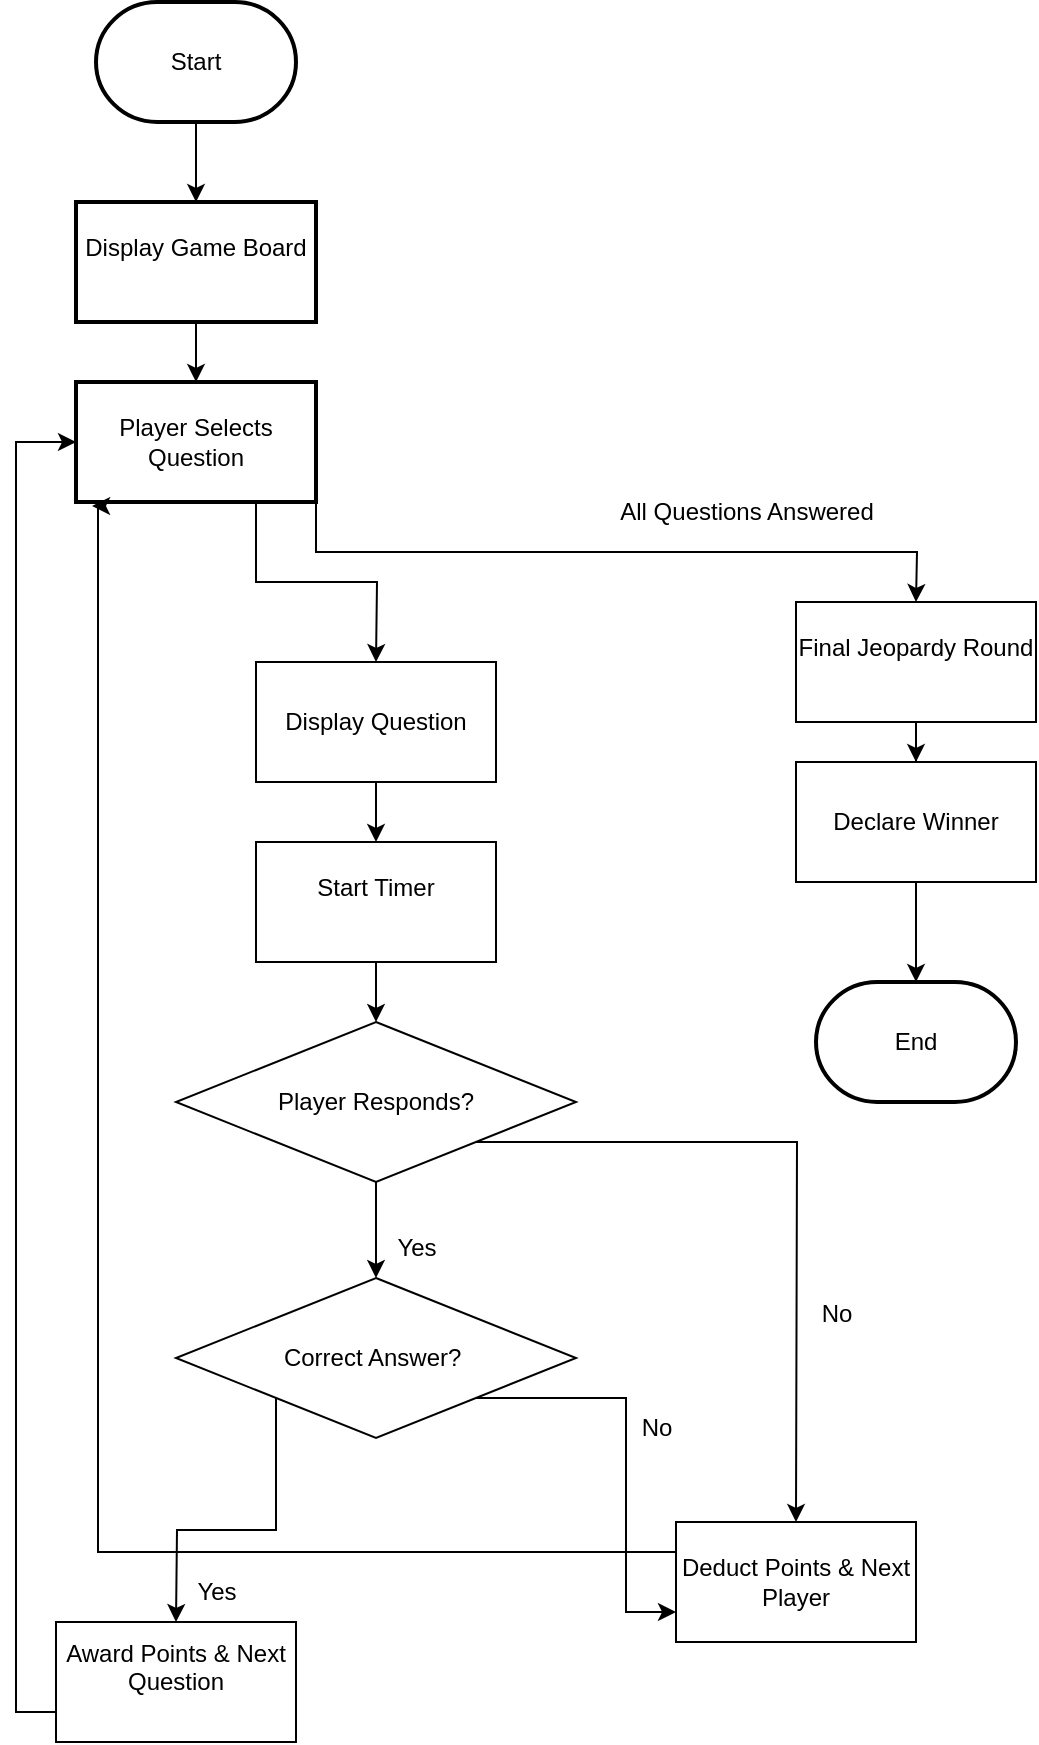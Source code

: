 <mxfile version="26.0.14">
  <diagram name="Page-1" id="1MQCGIJU42_OH0_T5zlv">
    <mxGraphModel dx="1392" dy="753" grid="1" gridSize="10" guides="1" tooltips="1" connect="1" arrows="1" fold="1" page="1" pageScale="1" pageWidth="850" pageHeight="1100" math="0" shadow="0">
      <root>
        <mxCell id="0" />
        <mxCell id="1" parent="0" />
        <mxCell id="LkCEtXvjk2iBFqUjWulM-14" value="" style="edgeStyle=orthogonalEdgeStyle;rounded=0;orthogonalLoop=1;jettySize=auto;html=1;" parent="1" source="LkCEtXvjk2iBFqUjWulM-1" target="LkCEtXvjk2iBFqUjWulM-13" edge="1">
          <mxGeometry relative="1" as="geometry" />
        </mxCell>
        <mxCell id="LkCEtXvjk2iBFqUjWulM-1" value="Start" style="strokeWidth=2;html=1;shape=mxgraph.flowchart.terminator;whiteSpace=wrap;" parent="1" vertex="1">
          <mxGeometry x="170" y="20" width="100" height="60" as="geometry" />
        </mxCell>
        <mxCell id="LkCEtXvjk2iBFqUjWulM-16" value="" style="edgeStyle=orthogonalEdgeStyle;rounded=0;orthogonalLoop=1;jettySize=auto;html=1;" parent="1" source="LkCEtXvjk2iBFqUjWulM-13" target="LkCEtXvjk2iBFqUjWulM-15" edge="1">
          <mxGeometry relative="1" as="geometry" />
        </mxCell>
        <mxCell id="LkCEtXvjk2iBFqUjWulM-13" value="Display Game Board&lt;div&gt;&lt;br&gt;&lt;/div&gt;" style="whiteSpace=wrap;html=1;strokeWidth=2;" parent="1" vertex="1">
          <mxGeometry x="160" y="120" width="120" height="60" as="geometry" />
        </mxCell>
        <mxCell id="LkCEtXvjk2iBFqUjWulM-17" style="edgeStyle=orthogonalEdgeStyle;rounded=0;orthogonalLoop=1;jettySize=auto;html=1;exitX=1;exitY=1;exitDx=0;exitDy=0;" parent="1" source="LkCEtXvjk2iBFqUjWulM-15" edge="1">
          <mxGeometry relative="1" as="geometry">
            <mxPoint x="580" y="320" as="targetPoint" />
          </mxGeometry>
        </mxCell>
        <mxCell id="LkCEtXvjk2iBFqUjWulM-20" style="edgeStyle=orthogonalEdgeStyle;rounded=0;orthogonalLoop=1;jettySize=auto;html=1;exitX=0.75;exitY=1;exitDx=0;exitDy=0;" parent="1" source="LkCEtXvjk2iBFqUjWulM-15" edge="1">
          <mxGeometry relative="1" as="geometry">
            <mxPoint x="310" y="350" as="targetPoint" />
          </mxGeometry>
        </mxCell>
        <mxCell id="LkCEtXvjk2iBFqUjWulM-15" value="Player Selects Question" style="whiteSpace=wrap;html=1;strokeWidth=2;" parent="1" vertex="1">
          <mxGeometry x="160" y="210" width="120" height="60" as="geometry" />
        </mxCell>
        <mxCell id="LkCEtXvjk2iBFqUjWulM-18" value="All Questions Answered" style="text;html=1;align=center;verticalAlign=middle;resizable=0;points=[];autosize=1;strokeColor=none;fillColor=none;" parent="1" vertex="1">
          <mxGeometry x="420" y="260" width="150" height="30" as="geometry" />
        </mxCell>
        <mxCell id="LkCEtXvjk2iBFqUjWulM-50" value="" style="edgeStyle=orthogonalEdgeStyle;rounded=0;orthogonalLoop=1;jettySize=auto;html=1;" parent="1" source="LkCEtXvjk2iBFqUjWulM-19" target="LkCEtXvjk2iBFqUjWulM-49" edge="1">
          <mxGeometry relative="1" as="geometry" />
        </mxCell>
        <mxCell id="LkCEtXvjk2iBFqUjWulM-19" value="Final Jeopardy Round&lt;div&gt;&lt;br&gt;&lt;/div&gt;" style="whiteSpace=wrap;html=1;" parent="1" vertex="1">
          <mxGeometry x="520" y="320" width="120" height="60" as="geometry" />
        </mxCell>
        <mxCell id="LkCEtXvjk2iBFqUjWulM-28" value="" style="edgeStyle=orthogonalEdgeStyle;rounded=0;orthogonalLoop=1;jettySize=auto;html=1;" parent="1" source="LkCEtXvjk2iBFqUjWulM-26" target="LkCEtXvjk2iBFqUjWulM-27" edge="1">
          <mxGeometry relative="1" as="geometry" />
        </mxCell>
        <mxCell id="LkCEtXvjk2iBFqUjWulM-26" value="Display Question" style="whiteSpace=wrap;html=1;" parent="1" vertex="1">
          <mxGeometry x="250" y="350" width="120" height="60" as="geometry" />
        </mxCell>
        <mxCell id="LkCEtXvjk2iBFqUjWulM-30" value="" style="edgeStyle=orthogonalEdgeStyle;rounded=0;orthogonalLoop=1;jettySize=auto;html=1;" parent="1" source="LkCEtXvjk2iBFqUjWulM-27" target="LkCEtXvjk2iBFqUjWulM-29" edge="1">
          <mxGeometry relative="1" as="geometry" />
        </mxCell>
        <mxCell id="LkCEtXvjk2iBFqUjWulM-27" value="Start Timer&lt;div&gt;&lt;br&gt;&lt;/div&gt;" style="whiteSpace=wrap;html=1;" parent="1" vertex="1">
          <mxGeometry x="250" y="440" width="120" height="60" as="geometry" />
        </mxCell>
        <mxCell id="LkCEtXvjk2iBFqUjWulM-32" value="" style="edgeStyle=orthogonalEdgeStyle;rounded=0;orthogonalLoop=1;jettySize=auto;html=1;" parent="1" source="LkCEtXvjk2iBFqUjWulM-29" target="LkCEtXvjk2iBFqUjWulM-31" edge="1">
          <mxGeometry relative="1" as="geometry" />
        </mxCell>
        <mxCell id="LkCEtXvjk2iBFqUjWulM-36" style="edgeStyle=orthogonalEdgeStyle;rounded=0;orthogonalLoop=1;jettySize=auto;html=1;exitX=1;exitY=1;exitDx=0;exitDy=0;" parent="1" source="LkCEtXvjk2iBFqUjWulM-29" edge="1">
          <mxGeometry relative="1" as="geometry">
            <mxPoint x="520" y="780" as="targetPoint" />
          </mxGeometry>
        </mxCell>
        <mxCell id="LkCEtXvjk2iBFqUjWulM-29" value="Player Responds?" style="rhombus;whiteSpace=wrap;html=1;" parent="1" vertex="1">
          <mxGeometry x="210" y="530" width="200" height="80" as="geometry" />
        </mxCell>
        <mxCell id="LkCEtXvjk2iBFqUjWulM-39" style="edgeStyle=orthogonalEdgeStyle;rounded=0;orthogonalLoop=1;jettySize=auto;html=1;exitX=1;exitY=1;exitDx=0;exitDy=0;entryX=0;entryY=0.75;entryDx=0;entryDy=0;" parent="1" source="LkCEtXvjk2iBFqUjWulM-31" target="LkCEtXvjk2iBFqUjWulM-38" edge="1">
          <mxGeometry relative="1" as="geometry" />
        </mxCell>
        <mxCell id="LkCEtXvjk2iBFqUjWulM-41" style="edgeStyle=orthogonalEdgeStyle;rounded=0;orthogonalLoop=1;jettySize=auto;html=1;exitX=0;exitY=1;exitDx=0;exitDy=0;" parent="1" source="LkCEtXvjk2iBFqUjWulM-31" edge="1">
          <mxGeometry relative="1" as="geometry">
            <mxPoint x="210" y="830" as="targetPoint" />
          </mxGeometry>
        </mxCell>
        <mxCell id="LkCEtXvjk2iBFqUjWulM-31" value="Correct Answer?&amp;nbsp;" style="rhombus;whiteSpace=wrap;html=1;" parent="1" vertex="1">
          <mxGeometry x="210" y="658" width="200" height="80" as="geometry" />
        </mxCell>
        <mxCell id="LkCEtXvjk2iBFqUjWulM-33" value="Yes" style="text;html=1;align=center;verticalAlign=middle;resizable=0;points=[];autosize=1;strokeColor=none;fillColor=none;" parent="1" vertex="1">
          <mxGeometry x="310" y="628" width="40" height="30" as="geometry" />
        </mxCell>
        <mxCell id="LkCEtXvjk2iBFqUjWulM-35" value="No&lt;div&gt;&lt;br&gt;&lt;/div&gt;" style="text;html=1;align=center;verticalAlign=middle;resizable=0;points=[];autosize=1;strokeColor=none;fillColor=none;" parent="1" vertex="1">
          <mxGeometry x="520" y="663" width="40" height="40" as="geometry" />
        </mxCell>
        <mxCell id="LkCEtXvjk2iBFqUjWulM-48" style="edgeStyle=orthogonalEdgeStyle;rounded=0;orthogonalLoop=1;jettySize=auto;html=1;exitX=0;exitY=0.25;exitDx=0;exitDy=0;entryX=0.067;entryY=1.033;entryDx=0;entryDy=0;entryPerimeter=0;" parent="1" source="LkCEtXvjk2iBFqUjWulM-38" target="LkCEtXvjk2iBFqUjWulM-15" edge="1">
          <mxGeometry relative="1" as="geometry">
            <mxPoint x="170" y="290" as="targetPoint" />
            <Array as="points">
              <mxPoint x="171" y="795" />
              <mxPoint x="171" y="272" />
            </Array>
          </mxGeometry>
        </mxCell>
        <mxCell id="LkCEtXvjk2iBFqUjWulM-38" value="Deduct Points &amp;amp; Next Player" style="whiteSpace=wrap;html=1;" parent="1" vertex="1">
          <mxGeometry x="460" y="780" width="120" height="60" as="geometry" />
        </mxCell>
        <mxCell id="LkCEtXvjk2iBFqUjWulM-40" value="No&lt;div&gt;&lt;br&gt;&lt;/div&gt;" style="text;html=1;align=center;verticalAlign=middle;resizable=0;points=[];autosize=1;strokeColor=none;fillColor=none;" parent="1" vertex="1">
          <mxGeometry x="430" y="720" width="40" height="40" as="geometry" />
        </mxCell>
        <mxCell id="LkCEtXvjk2iBFqUjWulM-47" style="edgeStyle=orthogonalEdgeStyle;rounded=0;orthogonalLoop=1;jettySize=auto;html=1;exitX=0;exitY=0.75;exitDx=0;exitDy=0;entryX=0;entryY=0.5;entryDx=0;entryDy=0;" parent="1" source="LkCEtXvjk2iBFqUjWulM-42" target="LkCEtXvjk2iBFqUjWulM-15" edge="1">
          <mxGeometry relative="1" as="geometry" />
        </mxCell>
        <mxCell id="LkCEtXvjk2iBFqUjWulM-42" value="Award Points &amp;amp; Next Question&lt;div&gt;&lt;br&gt;&lt;/div&gt;" style="whiteSpace=wrap;html=1;" parent="1" vertex="1">
          <mxGeometry x="150" y="830" width="120" height="60" as="geometry" />
        </mxCell>
        <mxCell id="LkCEtXvjk2iBFqUjWulM-44" value="Yes" style="text;html=1;align=center;verticalAlign=middle;resizable=0;points=[];autosize=1;strokeColor=none;fillColor=none;" parent="1" vertex="1">
          <mxGeometry x="210" y="800" width="40" height="30" as="geometry" />
        </mxCell>
        <mxCell id="LkCEtXvjk2iBFqUjWulM-52" value="" style="edgeStyle=orthogonalEdgeStyle;rounded=0;orthogonalLoop=1;jettySize=auto;html=1;" parent="1" source="LkCEtXvjk2iBFqUjWulM-49" target="LkCEtXvjk2iBFqUjWulM-51" edge="1">
          <mxGeometry relative="1" as="geometry" />
        </mxCell>
        <mxCell id="LkCEtXvjk2iBFqUjWulM-49" value="Declare Winner" style="whiteSpace=wrap;html=1;" parent="1" vertex="1">
          <mxGeometry x="520" y="400" width="120" height="60" as="geometry" />
        </mxCell>
        <mxCell id="LkCEtXvjk2iBFqUjWulM-51" value="End" style="strokeWidth=2;html=1;shape=mxgraph.flowchart.terminator;whiteSpace=wrap;" parent="1" vertex="1">
          <mxGeometry x="530" y="510" width="100" height="60" as="geometry" />
        </mxCell>
      </root>
    </mxGraphModel>
  </diagram>
</mxfile>
